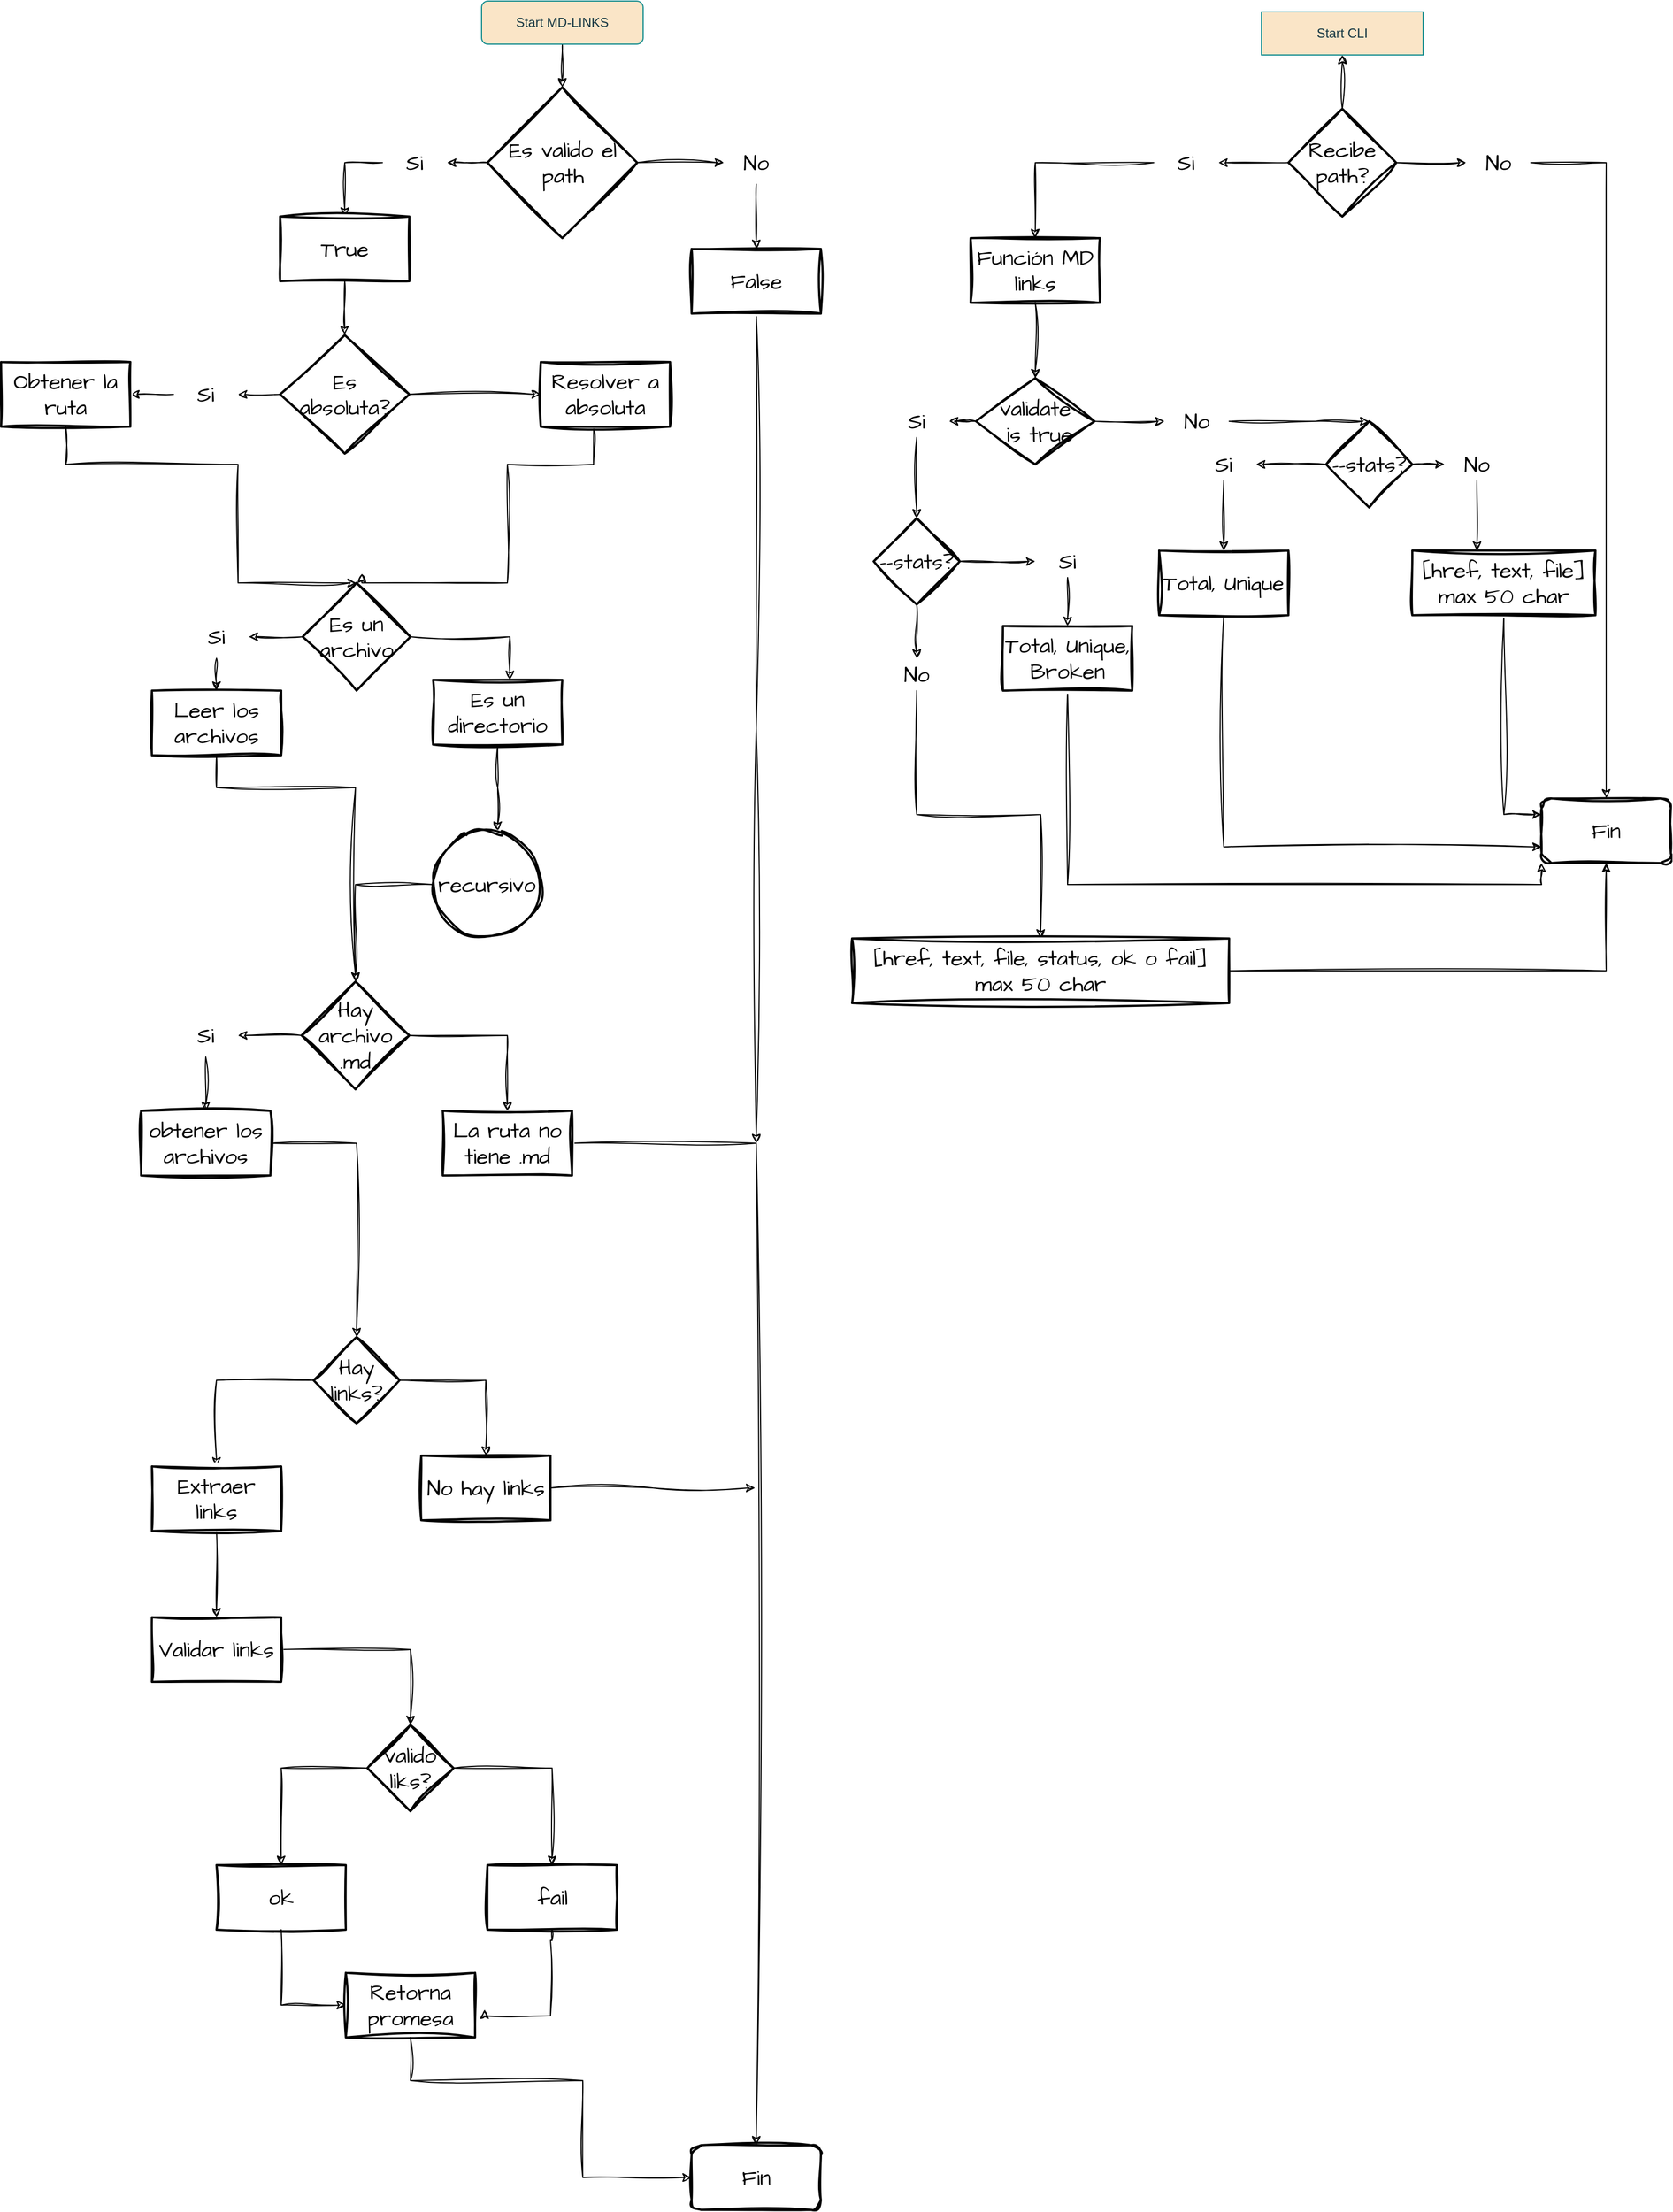 <mxfile version="21.3.6" type="github">
  <diagram id="C5RBs43oDa-KdzZeNtuy" name="Page-1">
    <mxGraphModel dx="2068" dy="828" grid="1" gridSize="10" guides="1" tooltips="1" connect="1" arrows="1" fold="1" page="1" pageScale="1" pageWidth="827" pageHeight="1169" math="0" shadow="0">
      <root>
        <mxCell id="WIyWlLk6GJQsqaUBKTNV-0" />
        <mxCell id="WIyWlLk6GJQsqaUBKTNV-1" parent="WIyWlLk6GJQsqaUBKTNV-0" />
        <mxCell id="7_ypvOIFX0uUqmCxVlpF-4" value="" style="edgeStyle=orthogonalEdgeStyle;rounded=0;sketch=1;hachureGap=4;jiggle=2;curveFitting=1;orthogonalLoop=1;jettySize=auto;html=1;fontFamily=Architects Daughter;fontSource=https%3A%2F%2Ffonts.googleapis.com%2Fcss%3Ffamily%3DArchitects%2BDaughter;fontSize=16;" edge="1" parent="WIyWlLk6GJQsqaUBKTNV-1" source="WIyWlLk6GJQsqaUBKTNV-3" target="7_ypvOIFX0uUqmCxVlpF-2">
          <mxGeometry relative="1" as="geometry" />
        </mxCell>
        <mxCell id="WIyWlLk6GJQsqaUBKTNV-3" value="Start MD-LINKS" style="rounded=1;whiteSpace=wrap;html=1;fontSize=12;glass=0;strokeWidth=1;shadow=0;strokeColor=#0F8B8D;fillColor=#FAE5C7;labelBackgroundColor=none;fontColor=#143642;" parent="WIyWlLk6GJQsqaUBKTNV-1" vertex="1">
          <mxGeometry x="506" width="150" height="40" as="geometry" />
        </mxCell>
        <mxCell id="7_ypvOIFX0uUqmCxVlpF-8" value="" style="edgeStyle=orthogonalEdgeStyle;rounded=0;sketch=1;hachureGap=4;jiggle=2;curveFitting=1;orthogonalLoop=1;jettySize=auto;html=1;fontFamily=Architects Daughter;fontSource=https%3A%2F%2Ffonts.googleapis.com%2Fcss%3Ffamily%3DArchitects%2BDaughter;fontSize=16;" edge="1" parent="WIyWlLk6GJQsqaUBKTNV-1" source="7_ypvOIFX0uUqmCxVlpF-126" target="7_ypvOIFX0uUqmCxVlpF-7">
          <mxGeometry relative="1" as="geometry" />
        </mxCell>
        <mxCell id="7_ypvOIFX0uUqmCxVlpF-2" value="Es valido el path" style="strokeWidth=2;html=1;shape=mxgraph.flowchart.decision;whiteSpace=wrap;sketch=1;hachureGap=4;jiggle=2;curveFitting=1;fontFamily=Architects Daughter;fontSource=https%3A%2F%2Ffonts.googleapis.com%2Fcss%3Ffamily%3DArchitects%2BDaughter;fontSize=20;" vertex="1" parent="WIyWlLk6GJQsqaUBKTNV-1">
          <mxGeometry x="511.5" y="80" width="139" height="140" as="geometry" />
        </mxCell>
        <mxCell id="7_ypvOIFX0uUqmCxVlpF-56" style="edgeStyle=orthogonalEdgeStyle;rounded=0;sketch=1;hachureGap=4;jiggle=2;curveFitting=1;orthogonalLoop=1;jettySize=auto;html=1;fontFamily=Architects Daughter;fontSource=https%3A%2F%2Ffonts.googleapis.com%2Fcss%3Ffamily%3DArchitects%2BDaughter;fontSize=16;" edge="1" parent="WIyWlLk6GJQsqaUBKTNV-1" source="7_ypvOIFX0uUqmCxVlpF-7">
          <mxGeometry relative="1" as="geometry">
            <mxPoint x="761" y="1060" as="targetPoint" />
          </mxGeometry>
        </mxCell>
        <mxCell id="7_ypvOIFX0uUqmCxVlpF-7" value="False" style="whiteSpace=wrap;html=1;fontSize=20;fontFamily=Architects Daughter;strokeWidth=2;sketch=1;hachureGap=4;jiggle=2;curveFitting=1;fontSource=https%3A%2F%2Ffonts.googleapis.com%2Fcss%3Ffamily%3DArchitects%2BDaughter;" vertex="1" parent="WIyWlLk6GJQsqaUBKTNV-1">
          <mxGeometry x="701" y="230" width="120" height="60" as="geometry" />
        </mxCell>
        <mxCell id="7_ypvOIFX0uUqmCxVlpF-12" value="" style="edgeStyle=orthogonalEdgeStyle;rounded=0;sketch=1;hachureGap=4;jiggle=2;curveFitting=1;orthogonalLoop=1;jettySize=auto;html=1;fontFamily=Architects Daughter;fontSource=https%3A%2F%2Ffonts.googleapis.com%2Fcss%3Ffamily%3DArchitects%2BDaughter;fontSize=16;" edge="1" parent="WIyWlLk6GJQsqaUBKTNV-1" source="7_ypvOIFX0uUqmCxVlpF-128" target="7_ypvOIFX0uUqmCxVlpF-11">
          <mxGeometry relative="1" as="geometry">
            <Array as="points" />
          </mxGeometry>
        </mxCell>
        <mxCell id="7_ypvOIFX0uUqmCxVlpF-16" value="" style="edgeStyle=orthogonalEdgeStyle;rounded=0;sketch=1;hachureGap=4;jiggle=2;curveFitting=1;orthogonalLoop=1;jettySize=auto;html=1;fontFamily=Architects Daughter;fontSource=https%3A%2F%2Ffonts.googleapis.com%2Fcss%3Ffamily%3DArchitects%2BDaughter;fontSize=16;" edge="1" parent="WIyWlLk6GJQsqaUBKTNV-1" source="7_ypvOIFX0uUqmCxVlpF-9" target="7_ypvOIFX0uUqmCxVlpF-15">
          <mxGeometry relative="1" as="geometry" />
        </mxCell>
        <mxCell id="7_ypvOIFX0uUqmCxVlpF-9" value="&lt;div&gt;Es &lt;br&gt;&lt;/div&gt;&lt;div&gt;absoluta?&lt;/div&gt;" style="strokeWidth=2;html=1;shape=mxgraph.flowchart.decision;whiteSpace=wrap;sketch=1;hachureGap=4;jiggle=2;curveFitting=1;fontFamily=Architects Daughter;fontSource=https%3A%2F%2Ffonts.googleapis.com%2Fcss%3Ffamily%3DArchitects%2BDaughter;fontSize=20;" vertex="1" parent="WIyWlLk6GJQsqaUBKTNV-1">
          <mxGeometry x="319" y="310" width="120" height="110" as="geometry" />
        </mxCell>
        <mxCell id="7_ypvOIFX0uUqmCxVlpF-18" style="edgeStyle=orthogonalEdgeStyle;rounded=0;sketch=1;hachureGap=4;jiggle=2;curveFitting=1;orthogonalLoop=1;jettySize=auto;html=1;entryX=0.5;entryY=0;entryDx=0;entryDy=0;entryPerimeter=0;fontFamily=Architects Daughter;fontSource=https%3A%2F%2Ffonts.googleapis.com%2Fcss%3Ffamily%3DArchitects%2BDaughter;fontSize=16;" edge="1" parent="WIyWlLk6GJQsqaUBKTNV-1" source="7_ypvOIFX0uUqmCxVlpF-11" target="7_ypvOIFX0uUqmCxVlpF-17">
          <mxGeometry relative="1" as="geometry">
            <Array as="points">
              <mxPoint x="120" y="430" />
              <mxPoint x="280" y="430" />
              <mxPoint x="280" y="540" />
            </Array>
          </mxGeometry>
        </mxCell>
        <mxCell id="7_ypvOIFX0uUqmCxVlpF-11" value="Obtener la ruta" style="whiteSpace=wrap;html=1;fontSize=20;fontFamily=Architects Daughter;strokeWidth=2;sketch=1;hachureGap=4;jiggle=2;curveFitting=1;fontSource=https%3A%2F%2Ffonts.googleapis.com%2Fcss%3Ffamily%3DArchitects%2BDaughter;" vertex="1" parent="WIyWlLk6GJQsqaUBKTNV-1">
          <mxGeometry x="60" y="335" width="120" height="60" as="geometry" />
        </mxCell>
        <mxCell id="7_ypvOIFX0uUqmCxVlpF-20" style="edgeStyle=orthogonalEdgeStyle;rounded=0;sketch=1;hachureGap=4;jiggle=2;curveFitting=1;orthogonalLoop=1;jettySize=auto;html=1;fontFamily=Architects Daughter;fontSource=https%3A%2F%2Ffonts.googleapis.com%2Fcss%3Ffamily%3DArchitects%2BDaughter;fontSize=16;entryX=0.55;entryY=-0.087;entryDx=0;entryDy=0;entryPerimeter=0;" edge="1" parent="WIyWlLk6GJQsqaUBKTNV-1" source="7_ypvOIFX0uUqmCxVlpF-15" target="7_ypvOIFX0uUqmCxVlpF-17">
          <mxGeometry relative="1" as="geometry">
            <mxPoint x="430.067" y="480" as="targetPoint" />
            <Array as="points">
              <mxPoint x="610" y="430" />
              <mxPoint x="530" y="430" />
              <mxPoint x="530" y="540" />
              <mxPoint x="395" y="540" />
            </Array>
          </mxGeometry>
        </mxCell>
        <mxCell id="7_ypvOIFX0uUqmCxVlpF-15" value="Resolver a absoluta" style="whiteSpace=wrap;html=1;fontSize=20;fontFamily=Architects Daughter;strokeWidth=2;sketch=1;hachureGap=4;jiggle=2;curveFitting=1;fontSource=https%3A%2F%2Ffonts.googleapis.com%2Fcss%3Ffamily%3DArchitects%2BDaughter;" vertex="1" parent="WIyWlLk6GJQsqaUBKTNV-1">
          <mxGeometry x="561" y="335" width="120" height="60" as="geometry" />
        </mxCell>
        <mxCell id="7_ypvOIFX0uUqmCxVlpF-22" value="" style="edgeStyle=orthogonalEdgeStyle;rounded=0;sketch=1;hachureGap=4;jiggle=2;curveFitting=1;orthogonalLoop=1;jettySize=auto;html=1;fontFamily=Architects Daughter;fontSource=https%3A%2F%2Ffonts.googleapis.com%2Fcss%3Ffamily%3DArchitects%2BDaughter;fontSize=16;entryX=0.594;entryY=0.001;entryDx=0;entryDy=0;entryPerimeter=0;" edge="1" parent="WIyWlLk6GJQsqaUBKTNV-1" source="7_ypvOIFX0uUqmCxVlpF-17" target="7_ypvOIFX0uUqmCxVlpF-21">
          <mxGeometry relative="1" as="geometry" />
        </mxCell>
        <mxCell id="7_ypvOIFX0uUqmCxVlpF-24" value="" style="edgeStyle=orthogonalEdgeStyle;rounded=0;sketch=1;hachureGap=4;jiggle=2;curveFitting=1;orthogonalLoop=1;jettySize=auto;html=1;fontFamily=Architects Daughter;fontSource=https%3A%2F%2Ffonts.googleapis.com%2Fcss%3Ffamily%3DArchitects%2BDaughter;fontSize=16;" edge="1" parent="WIyWlLk6GJQsqaUBKTNV-1" source="7_ypvOIFX0uUqmCxVlpF-130" target="7_ypvOIFX0uUqmCxVlpF-23">
          <mxGeometry relative="1" as="geometry">
            <Array as="points">
              <mxPoint x="260" y="590" />
            </Array>
          </mxGeometry>
        </mxCell>
        <mxCell id="7_ypvOIFX0uUqmCxVlpF-17" value="Es un archivo" style="strokeWidth=2;html=1;shape=mxgraph.flowchart.decision;whiteSpace=wrap;sketch=1;hachureGap=4;jiggle=2;curveFitting=1;fontFamily=Architects Daughter;fontSource=https%3A%2F%2Ffonts.googleapis.com%2Fcss%3Ffamily%3DArchitects%2BDaughter;fontSize=20;" vertex="1" parent="WIyWlLk6GJQsqaUBKTNV-1">
          <mxGeometry x="340" y="540" width="100" height="100" as="geometry" />
        </mxCell>
        <mxCell id="7_ypvOIFX0uUqmCxVlpF-26" value="" style="edgeStyle=orthogonalEdgeStyle;rounded=0;sketch=1;hachureGap=4;jiggle=2;curveFitting=1;orthogonalLoop=1;jettySize=auto;html=1;fontFamily=Architects Daughter;fontSource=https%3A%2F%2Ffonts.googleapis.com%2Fcss%3Ffamily%3DArchitects%2BDaughter;fontSize=16;" edge="1" parent="WIyWlLk6GJQsqaUBKTNV-1" source="7_ypvOIFX0uUqmCxVlpF-21">
          <mxGeometry relative="1" as="geometry">
            <mxPoint x="521" y="770" as="targetPoint" />
          </mxGeometry>
        </mxCell>
        <mxCell id="7_ypvOIFX0uUqmCxVlpF-21" value="Es un directorio" style="whiteSpace=wrap;html=1;fontSize=20;fontFamily=Architects Daughter;strokeWidth=2;sketch=1;hachureGap=4;jiggle=2;curveFitting=1;fontSource=https%3A%2F%2Ffonts.googleapis.com%2Fcss%3Ffamily%3DArchitects%2BDaughter;" vertex="1" parent="WIyWlLk6GJQsqaUBKTNV-1">
          <mxGeometry x="461" y="630" width="120" height="60" as="geometry" />
        </mxCell>
        <mxCell id="7_ypvOIFX0uUqmCxVlpF-32" style="edgeStyle=orthogonalEdgeStyle;rounded=0;sketch=1;hachureGap=4;jiggle=2;curveFitting=1;orthogonalLoop=1;jettySize=auto;html=1;entryX=0.5;entryY=0;entryDx=0;entryDy=0;entryPerimeter=0;fontFamily=Architects Daughter;fontSource=https%3A%2F%2Ffonts.googleapis.com%2Fcss%3Ffamily%3DArchitects%2BDaughter;fontSize=16;" edge="1" parent="WIyWlLk6GJQsqaUBKTNV-1" source="7_ypvOIFX0uUqmCxVlpF-23" target="7_ypvOIFX0uUqmCxVlpF-31">
          <mxGeometry relative="1" as="geometry">
            <Array as="points">
              <mxPoint x="260" y="730" />
              <mxPoint x="389" y="730" />
            </Array>
          </mxGeometry>
        </mxCell>
        <mxCell id="7_ypvOIFX0uUqmCxVlpF-23" value="Leer los archivos" style="whiteSpace=wrap;html=1;fontSize=20;fontFamily=Architects Daughter;strokeWidth=2;sketch=1;hachureGap=4;jiggle=2;curveFitting=1;fontSource=https%3A%2F%2Ffonts.googleapis.com%2Fcss%3Ffamily%3DArchitects%2BDaughter;" vertex="1" parent="WIyWlLk6GJQsqaUBKTNV-1">
          <mxGeometry x="200" y="640" width="120" height="60" as="geometry" />
        </mxCell>
        <mxCell id="7_ypvOIFX0uUqmCxVlpF-34" style="edgeStyle=orthogonalEdgeStyle;rounded=0;sketch=1;hachureGap=4;jiggle=2;curveFitting=1;orthogonalLoop=1;jettySize=auto;html=1;fontFamily=Architects Daughter;fontSource=https%3A%2F%2Ffonts.googleapis.com%2Fcss%3Ffamily%3DArchitects%2BDaughter;fontSize=16;entryX=0.5;entryY=0;entryDx=0;entryDy=0;entryPerimeter=0;" edge="1" parent="WIyWlLk6GJQsqaUBKTNV-1" source="7_ypvOIFX0uUqmCxVlpF-30" target="7_ypvOIFX0uUqmCxVlpF-31">
          <mxGeometry relative="1" as="geometry">
            <mxPoint x="440" y="890" as="targetPoint" />
          </mxGeometry>
        </mxCell>
        <mxCell id="7_ypvOIFX0uUqmCxVlpF-30" value="recursivo" style="strokeWidth=2;html=1;shape=mxgraph.flowchart.start_2;whiteSpace=wrap;sketch=1;hachureGap=4;jiggle=2;curveFitting=1;fontFamily=Architects Daughter;fontSource=https%3A%2F%2Ffonts.googleapis.com%2Fcss%3Ffamily%3DArchitects%2BDaughter;fontSize=20;" vertex="1" parent="WIyWlLk6GJQsqaUBKTNV-1">
          <mxGeometry x="461" y="770" width="100" height="100" as="geometry" />
        </mxCell>
        <mxCell id="7_ypvOIFX0uUqmCxVlpF-36" value="" style="edgeStyle=orthogonalEdgeStyle;rounded=0;sketch=1;hachureGap=4;jiggle=2;curveFitting=1;orthogonalLoop=1;jettySize=auto;html=1;fontFamily=Architects Daughter;fontSource=https%3A%2F%2Ffonts.googleapis.com%2Fcss%3Ffamily%3DArchitects%2BDaughter;fontSize=16;" edge="1" parent="WIyWlLk6GJQsqaUBKTNV-1" source="7_ypvOIFX0uUqmCxVlpF-31" target="7_ypvOIFX0uUqmCxVlpF-35">
          <mxGeometry relative="1" as="geometry" />
        </mxCell>
        <mxCell id="7_ypvOIFX0uUqmCxVlpF-38" value="" style="edgeStyle=orthogonalEdgeStyle;rounded=0;sketch=1;hachureGap=4;jiggle=2;curveFitting=1;orthogonalLoop=1;jettySize=auto;html=1;fontFamily=Architects Daughter;fontSource=https%3A%2F%2Ffonts.googleapis.com%2Fcss%3Ffamily%3DArchitects%2BDaughter;fontSize=16;" edge="1" parent="WIyWlLk6GJQsqaUBKTNV-1" source="7_ypvOIFX0uUqmCxVlpF-132" target="7_ypvOIFX0uUqmCxVlpF-37">
          <mxGeometry relative="1" as="geometry" />
        </mxCell>
        <mxCell id="7_ypvOIFX0uUqmCxVlpF-31" value="Hay archivo .md" style="strokeWidth=2;html=1;shape=mxgraph.flowchart.decision;whiteSpace=wrap;sketch=1;hachureGap=4;jiggle=2;curveFitting=1;fontFamily=Architects Daughter;fontSource=https%3A%2F%2Ffonts.googleapis.com%2Fcss%3Ffamily%3DArchitects%2BDaughter;fontSize=20;" vertex="1" parent="WIyWlLk6GJQsqaUBKTNV-1">
          <mxGeometry x="339" y="910" width="100" height="100" as="geometry" />
        </mxCell>
        <mxCell id="7_ypvOIFX0uUqmCxVlpF-54" value="" style="edgeStyle=orthogonalEdgeStyle;rounded=0;sketch=1;hachureGap=4;jiggle=2;curveFitting=1;orthogonalLoop=1;jettySize=auto;html=1;fontFamily=Architects Daughter;fontSource=https%3A%2F%2Ffonts.googleapis.com%2Fcss%3Ffamily%3DArchitects%2BDaughter;fontSize=16;" edge="1" parent="WIyWlLk6GJQsqaUBKTNV-1" source="7_ypvOIFX0uUqmCxVlpF-35" target="7_ypvOIFX0uUqmCxVlpF-53">
          <mxGeometry relative="1" as="geometry" />
        </mxCell>
        <mxCell id="7_ypvOIFX0uUqmCxVlpF-35" value="La ruta no tiene .md" style="whiteSpace=wrap;html=1;fontSize=20;fontFamily=Architects Daughter;strokeWidth=2;sketch=1;hachureGap=4;jiggle=2;curveFitting=1;fontSource=https%3A%2F%2Ffonts.googleapis.com%2Fcss%3Ffamily%3DArchitects%2BDaughter;" vertex="1" parent="WIyWlLk6GJQsqaUBKTNV-1">
          <mxGeometry x="470" y="1030" width="120" height="60" as="geometry" />
        </mxCell>
        <mxCell id="7_ypvOIFX0uUqmCxVlpF-40" value="" style="edgeStyle=orthogonalEdgeStyle;rounded=0;sketch=1;hachureGap=4;jiggle=2;curveFitting=1;orthogonalLoop=1;jettySize=auto;html=1;fontFamily=Architects Daughter;fontSource=https%3A%2F%2Ffonts.googleapis.com%2Fcss%3Ffamily%3DArchitects%2BDaughter;fontSize=16;" edge="1" parent="WIyWlLk6GJQsqaUBKTNV-1" source="7_ypvOIFX0uUqmCxVlpF-37" target="7_ypvOIFX0uUqmCxVlpF-39">
          <mxGeometry relative="1" as="geometry" />
        </mxCell>
        <mxCell id="7_ypvOIFX0uUqmCxVlpF-37" value="obtener los archivos" style="whiteSpace=wrap;html=1;fontSize=20;fontFamily=Architects Daughter;strokeWidth=2;sketch=1;hachureGap=4;jiggle=2;curveFitting=1;fontSource=https%3A%2F%2Ffonts.googleapis.com%2Fcss%3Ffamily%3DArchitects%2BDaughter;" vertex="1" parent="WIyWlLk6GJQsqaUBKTNV-1">
          <mxGeometry x="190" y="1030" width="120" height="60" as="geometry" />
        </mxCell>
        <mxCell id="7_ypvOIFX0uUqmCxVlpF-42" value="" style="edgeStyle=orthogonalEdgeStyle;rounded=0;sketch=1;hachureGap=4;jiggle=2;curveFitting=1;orthogonalLoop=1;jettySize=auto;html=1;fontFamily=Architects Daughter;fontSource=https%3A%2F%2Ffonts.googleapis.com%2Fcss%3Ffamily%3DArchitects%2BDaughter;fontSize=16;" edge="1" parent="WIyWlLk6GJQsqaUBKTNV-1" source="7_ypvOIFX0uUqmCxVlpF-39" target="7_ypvOIFX0uUqmCxVlpF-41">
          <mxGeometry relative="1" as="geometry" />
        </mxCell>
        <mxCell id="7_ypvOIFX0uUqmCxVlpF-44" value="" style="edgeStyle=orthogonalEdgeStyle;rounded=0;sketch=1;hachureGap=4;jiggle=2;curveFitting=1;orthogonalLoop=1;jettySize=auto;html=1;fontFamily=Architects Daughter;fontSource=https%3A%2F%2Ffonts.googleapis.com%2Fcss%3Ffamily%3DArchitects%2BDaughter;fontSize=16;" edge="1" parent="WIyWlLk6GJQsqaUBKTNV-1" source="7_ypvOIFX0uUqmCxVlpF-39" target="7_ypvOIFX0uUqmCxVlpF-43">
          <mxGeometry relative="1" as="geometry" />
        </mxCell>
        <mxCell id="7_ypvOIFX0uUqmCxVlpF-39" value="Hay links?" style="rhombus;whiteSpace=wrap;html=1;fontSize=20;fontFamily=Architects Daughter;strokeWidth=2;sketch=1;hachureGap=4;jiggle=2;curveFitting=1;fontSource=https%3A%2F%2Ffonts.googleapis.com%2Fcss%3Ffamily%3DArchitects%2BDaughter;" vertex="1" parent="WIyWlLk6GJQsqaUBKTNV-1">
          <mxGeometry x="350" y="1240" width="80" height="80" as="geometry" />
        </mxCell>
        <mxCell id="7_ypvOIFX0uUqmCxVlpF-58" style="edgeStyle=orthogonalEdgeStyle;rounded=0;sketch=1;hachureGap=4;jiggle=2;curveFitting=1;orthogonalLoop=1;jettySize=auto;html=1;fontFamily=Architects Daughter;fontSource=https%3A%2F%2Ffonts.googleapis.com%2Fcss%3Ffamily%3DArchitects%2BDaughter;fontSize=16;" edge="1" parent="WIyWlLk6GJQsqaUBKTNV-1" source="7_ypvOIFX0uUqmCxVlpF-41">
          <mxGeometry relative="1" as="geometry">
            <mxPoint x="760" y="1380" as="targetPoint" />
          </mxGeometry>
        </mxCell>
        <mxCell id="7_ypvOIFX0uUqmCxVlpF-41" value="No hay links" style="whiteSpace=wrap;html=1;fontSize=20;fontFamily=Architects Daughter;strokeWidth=2;sketch=1;hachureGap=4;jiggle=2;curveFitting=1;fontSource=https%3A%2F%2Ffonts.googleapis.com%2Fcss%3Ffamily%3DArchitects%2BDaughter;" vertex="1" parent="WIyWlLk6GJQsqaUBKTNV-1">
          <mxGeometry x="450" y="1350" width="120" height="60" as="geometry" />
        </mxCell>
        <mxCell id="7_ypvOIFX0uUqmCxVlpF-46" value="" style="edgeStyle=orthogonalEdgeStyle;rounded=0;sketch=1;hachureGap=4;jiggle=2;curveFitting=1;orthogonalLoop=1;jettySize=auto;html=1;fontFamily=Architects Daughter;fontSource=https%3A%2F%2Ffonts.googleapis.com%2Fcss%3Ffamily%3DArchitects%2BDaughter;fontSize=16;" edge="1" parent="WIyWlLk6GJQsqaUBKTNV-1" source="7_ypvOIFX0uUqmCxVlpF-43" target="7_ypvOIFX0uUqmCxVlpF-45">
          <mxGeometry relative="1" as="geometry" />
        </mxCell>
        <mxCell id="7_ypvOIFX0uUqmCxVlpF-43" value="Extraer links" style="whiteSpace=wrap;html=1;fontSize=20;fontFamily=Architects Daughter;strokeWidth=2;sketch=1;hachureGap=4;jiggle=2;curveFitting=1;fontSource=https%3A%2F%2Ffonts.googleapis.com%2Fcss%3Ffamily%3DArchitects%2BDaughter;" vertex="1" parent="WIyWlLk6GJQsqaUBKTNV-1">
          <mxGeometry x="200" y="1360" width="120" height="60" as="geometry" />
        </mxCell>
        <mxCell id="7_ypvOIFX0uUqmCxVlpF-48" value="" style="edgeStyle=orthogonalEdgeStyle;rounded=0;sketch=1;hachureGap=4;jiggle=2;curveFitting=1;orthogonalLoop=1;jettySize=auto;html=1;fontFamily=Architects Daughter;fontSource=https%3A%2F%2Ffonts.googleapis.com%2Fcss%3Ffamily%3DArchitects%2BDaughter;fontSize=16;" edge="1" parent="WIyWlLk6GJQsqaUBKTNV-1" source="7_ypvOIFX0uUqmCxVlpF-45" target="7_ypvOIFX0uUqmCxVlpF-47">
          <mxGeometry relative="1" as="geometry" />
        </mxCell>
        <mxCell id="7_ypvOIFX0uUqmCxVlpF-45" value="Validar links" style="whiteSpace=wrap;html=1;fontSize=20;fontFamily=Architects Daughter;strokeWidth=2;sketch=1;hachureGap=4;jiggle=2;curveFitting=1;fontSource=https%3A%2F%2Ffonts.googleapis.com%2Fcss%3Ffamily%3DArchitects%2BDaughter;" vertex="1" parent="WIyWlLk6GJQsqaUBKTNV-1">
          <mxGeometry x="200" y="1500" width="120" height="60" as="geometry" />
        </mxCell>
        <mxCell id="7_ypvOIFX0uUqmCxVlpF-50" value="" style="edgeStyle=orthogonalEdgeStyle;rounded=0;sketch=1;hachureGap=4;jiggle=2;curveFitting=1;orthogonalLoop=1;jettySize=auto;html=1;fontFamily=Architects Daughter;fontSource=https%3A%2F%2Ffonts.googleapis.com%2Fcss%3Ffamily%3DArchitects%2BDaughter;fontSize=16;" edge="1" parent="WIyWlLk6GJQsqaUBKTNV-1" source="7_ypvOIFX0uUqmCxVlpF-47" target="7_ypvOIFX0uUqmCxVlpF-49">
          <mxGeometry relative="1" as="geometry" />
        </mxCell>
        <mxCell id="7_ypvOIFX0uUqmCxVlpF-52" value="" style="edgeStyle=orthogonalEdgeStyle;rounded=0;sketch=1;hachureGap=4;jiggle=2;curveFitting=1;orthogonalLoop=1;jettySize=auto;html=1;fontFamily=Architects Daughter;fontSource=https%3A%2F%2Ffonts.googleapis.com%2Fcss%3Ffamily%3DArchitects%2BDaughter;fontSize=16;" edge="1" parent="WIyWlLk6GJQsqaUBKTNV-1" source="7_ypvOIFX0uUqmCxVlpF-47" target="7_ypvOIFX0uUqmCxVlpF-51">
          <mxGeometry relative="1" as="geometry" />
        </mxCell>
        <mxCell id="7_ypvOIFX0uUqmCxVlpF-47" value="valido liks?" style="rhombus;whiteSpace=wrap;html=1;fontSize=20;fontFamily=Architects Daughter;strokeWidth=2;sketch=1;hachureGap=4;jiggle=2;curveFitting=1;fontSource=https%3A%2F%2Ffonts.googleapis.com%2Fcss%3Ffamily%3DArchitects%2BDaughter;" vertex="1" parent="WIyWlLk6GJQsqaUBKTNV-1">
          <mxGeometry x="400" y="1600" width="80" height="80" as="geometry" />
        </mxCell>
        <mxCell id="7_ypvOIFX0uUqmCxVlpF-62" style="edgeStyle=orthogonalEdgeStyle;rounded=0;sketch=1;hachureGap=4;jiggle=2;curveFitting=1;orthogonalLoop=1;jettySize=auto;html=1;fontFamily=Architects Daughter;fontSource=https%3A%2F%2Ffonts.googleapis.com%2Fcss%3Ffamily%3DArchitects%2BDaughter;fontSize=16;entryX=1.073;entryY=0.57;entryDx=0;entryDy=0;entryPerimeter=0;" edge="1" parent="WIyWlLk6GJQsqaUBKTNV-1" source="7_ypvOIFX0uUqmCxVlpF-49" target="7_ypvOIFX0uUqmCxVlpF-59">
          <mxGeometry relative="1" as="geometry">
            <mxPoint x="440" y="1870" as="targetPoint" />
            <Array as="points">
              <mxPoint x="572" y="1800" />
              <mxPoint x="570" y="1800" />
              <mxPoint x="570" y="1870" />
              <mxPoint x="509" y="1870" />
            </Array>
          </mxGeometry>
        </mxCell>
        <mxCell id="7_ypvOIFX0uUqmCxVlpF-49" value="fail" style="whiteSpace=wrap;html=1;fontSize=20;fontFamily=Architects Daughter;strokeWidth=2;sketch=1;hachureGap=4;jiggle=2;curveFitting=1;fontSource=https%3A%2F%2Ffonts.googleapis.com%2Fcss%3Ffamily%3DArchitects%2BDaughter;" vertex="1" parent="WIyWlLk6GJQsqaUBKTNV-1">
          <mxGeometry x="511.5" y="1730" width="120" height="60" as="geometry" />
        </mxCell>
        <mxCell id="7_ypvOIFX0uUqmCxVlpF-60" value="" style="edgeStyle=orthogonalEdgeStyle;rounded=0;sketch=1;hachureGap=4;jiggle=2;curveFitting=1;orthogonalLoop=1;jettySize=auto;html=1;fontFamily=Architects Daughter;fontSource=https%3A%2F%2Ffonts.googleapis.com%2Fcss%3Ffamily%3DArchitects%2BDaughter;fontSize=16;" edge="1" parent="WIyWlLk6GJQsqaUBKTNV-1" source="7_ypvOIFX0uUqmCxVlpF-51" target="7_ypvOIFX0uUqmCxVlpF-59">
          <mxGeometry relative="1" as="geometry">
            <Array as="points">
              <mxPoint x="320" y="1860" />
            </Array>
          </mxGeometry>
        </mxCell>
        <mxCell id="7_ypvOIFX0uUqmCxVlpF-51" value="ok" style="whiteSpace=wrap;html=1;fontSize=20;fontFamily=Architects Daughter;strokeWidth=2;sketch=1;hachureGap=4;jiggle=2;curveFitting=1;fontSource=https%3A%2F%2Ffonts.googleapis.com%2Fcss%3Ffamily%3DArchitects%2BDaughter;" vertex="1" parent="WIyWlLk6GJQsqaUBKTNV-1">
          <mxGeometry x="260" y="1730" width="120" height="60" as="geometry" />
        </mxCell>
        <mxCell id="7_ypvOIFX0uUqmCxVlpF-53" value="Fin" style="rounded=1;whiteSpace=wrap;html=1;fontSize=20;fontFamily=Architects Daughter;strokeWidth=2;sketch=1;hachureGap=4;jiggle=2;curveFitting=1;fontSource=https%3A%2F%2Ffonts.googleapis.com%2Fcss%3Ffamily%3DArchitects%2BDaughter;" vertex="1" parent="WIyWlLk6GJQsqaUBKTNV-1">
          <mxGeometry x="701" y="1990" width="120" height="60" as="geometry" />
        </mxCell>
        <mxCell id="7_ypvOIFX0uUqmCxVlpF-63" style="edgeStyle=orthogonalEdgeStyle;rounded=0;sketch=1;hachureGap=4;jiggle=2;curveFitting=1;orthogonalLoop=1;jettySize=auto;html=1;entryX=0;entryY=0.5;entryDx=0;entryDy=0;fontFamily=Architects Daughter;fontSource=https%3A%2F%2Ffonts.googleapis.com%2Fcss%3Ffamily%3DArchitects%2BDaughter;fontSize=16;" edge="1" parent="WIyWlLk6GJQsqaUBKTNV-1" source="7_ypvOIFX0uUqmCxVlpF-59" target="7_ypvOIFX0uUqmCxVlpF-53">
          <mxGeometry relative="1" as="geometry">
            <Array as="points">
              <mxPoint x="440" y="1930" />
              <mxPoint x="600" y="1930" />
              <mxPoint x="600" y="2020" />
            </Array>
          </mxGeometry>
        </mxCell>
        <mxCell id="7_ypvOIFX0uUqmCxVlpF-59" value="Retorna promesa" style="whiteSpace=wrap;html=1;fontSize=20;fontFamily=Architects Daughter;strokeWidth=2;sketch=1;hachureGap=4;jiggle=2;curveFitting=1;fontSource=https%3A%2F%2Ffonts.googleapis.com%2Fcss%3Ffamily%3DArchitects%2BDaughter;" vertex="1" parent="WIyWlLk6GJQsqaUBKTNV-1">
          <mxGeometry x="380" y="1830" width="120" height="60" as="geometry" />
        </mxCell>
        <mxCell id="7_ypvOIFX0uUqmCxVlpF-65" value="" style="edgeStyle=orthogonalEdgeStyle;rounded=0;sketch=1;hachureGap=4;jiggle=2;curveFitting=1;orthogonalLoop=1;jettySize=auto;html=1;fontFamily=Architects Daughter;fontSource=https%3A%2F%2Ffonts.googleapis.com%2Fcss%3Ffamily%3DArchitects%2BDaughter;fontSize=16;" edge="1" parent="WIyWlLk6GJQsqaUBKTNV-1" source="7_ypvOIFX0uUqmCxVlpF-124" target="7_ypvOIFX0uUqmCxVlpF-64">
          <mxGeometry relative="1" as="geometry">
            <mxPoint x="512" y="150" as="sourcePoint" />
            <mxPoint x="370" y="200" as="targetPoint" />
            <Array as="points">
              <mxPoint x="379" y="150" />
            </Array>
          </mxGeometry>
        </mxCell>
        <mxCell id="7_ypvOIFX0uUqmCxVlpF-66" value="" style="edgeStyle=orthogonalEdgeStyle;rounded=0;sketch=1;hachureGap=4;jiggle=2;curveFitting=1;orthogonalLoop=1;jettySize=auto;html=1;fontFamily=Architects Daughter;fontSource=https%3A%2F%2Ffonts.googleapis.com%2Fcss%3Ffamily%3DArchitects%2BDaughter;fontSize=16;" edge="1" parent="WIyWlLk6GJQsqaUBKTNV-1" source="7_ypvOIFX0uUqmCxVlpF-64" target="7_ypvOIFX0uUqmCxVlpF-9">
          <mxGeometry relative="1" as="geometry" />
        </mxCell>
        <mxCell id="7_ypvOIFX0uUqmCxVlpF-64" value="True" style="whiteSpace=wrap;html=1;fontSize=20;fontFamily=Architects Daughter;strokeWidth=2;sketch=1;hachureGap=4;jiggle=2;curveFitting=1;fontSource=https%3A%2F%2Ffonts.googleapis.com%2Fcss%3Ffamily%3DArchitects%2BDaughter;" vertex="1" parent="WIyWlLk6GJQsqaUBKTNV-1">
          <mxGeometry x="319" y="200" width="120" height="60" as="geometry" />
        </mxCell>
        <mxCell id="7_ypvOIFX0uUqmCxVlpF-69" value="Start CLI" style="rounded=1;whiteSpace=wrap;html=1;fontSize=12;glass=0;strokeWidth=1;shadow=0;strokeColor=#0F8B8D;fillColor=#FAE5C7;labelBackgroundColor=none;fontColor=#143642;arcSize=0;" vertex="1" parent="WIyWlLk6GJQsqaUBKTNV-1">
          <mxGeometry x="1230" y="10" width="150" height="40" as="geometry" />
        </mxCell>
        <mxCell id="7_ypvOIFX0uUqmCxVlpF-73" value="" style="edgeStyle=orthogonalEdgeStyle;rounded=0;sketch=1;hachureGap=4;jiggle=2;curveFitting=1;orthogonalLoop=1;jettySize=auto;html=1;fontFamily=Architects Daughter;fontSource=https%3A%2F%2Ffonts.googleapis.com%2Fcss%3Ffamily%3DArchitects%2BDaughter;fontSize=16;" edge="1" parent="WIyWlLk6GJQsqaUBKTNV-1" source="7_ypvOIFX0uUqmCxVlpF-72" target="7_ypvOIFX0uUqmCxVlpF-69">
          <mxGeometry relative="1" as="geometry" />
        </mxCell>
        <mxCell id="7_ypvOIFX0uUqmCxVlpF-76" value="" style="edgeStyle=orthogonalEdgeStyle;rounded=0;sketch=1;hachureGap=4;jiggle=2;curveFitting=1;orthogonalLoop=1;jettySize=auto;html=1;fontFamily=Architects Daughter;fontSource=https%3A%2F%2Ffonts.googleapis.com%2Fcss%3Ffamily%3DArchitects%2BDaughter;fontSize=16;" edge="1" parent="WIyWlLk6GJQsqaUBKTNV-1" source="7_ypvOIFX0uUqmCxVlpF-110" target="7_ypvOIFX0uUqmCxVlpF-75">
          <mxGeometry relative="1" as="geometry" />
        </mxCell>
        <mxCell id="7_ypvOIFX0uUqmCxVlpF-78" value="" style="edgeStyle=orthogonalEdgeStyle;rounded=0;sketch=1;hachureGap=4;jiggle=2;curveFitting=1;orthogonalLoop=1;jettySize=auto;html=1;fontFamily=Architects Daughter;fontSource=https%3A%2F%2Ffonts.googleapis.com%2Fcss%3Ffamily%3DArchitects%2BDaughter;fontSize=16;" edge="1" parent="WIyWlLk6GJQsqaUBKTNV-1" source="7_ypvOIFX0uUqmCxVlpF-107" target="7_ypvOIFX0uUqmCxVlpF-77">
          <mxGeometry relative="1" as="geometry" />
        </mxCell>
        <mxCell id="7_ypvOIFX0uUqmCxVlpF-72" value="Recibe path?" style="strokeWidth=2;html=1;shape=mxgraph.flowchart.decision;whiteSpace=wrap;sketch=1;hachureGap=4;jiggle=2;curveFitting=1;fontFamily=Architects Daughter;fontSource=https%3A%2F%2Ffonts.googleapis.com%2Fcss%3Ffamily%3DArchitects%2BDaughter;fontSize=20;" vertex="1" parent="WIyWlLk6GJQsqaUBKTNV-1">
          <mxGeometry x="1255" y="100" width="100" height="100" as="geometry" />
        </mxCell>
        <mxCell id="7_ypvOIFX0uUqmCxVlpF-75" value="Fin" style="rounded=1;whiteSpace=wrap;html=1;fontSize=20;fontFamily=Architects Daughter;strokeWidth=2;sketch=1;hachureGap=4;jiggle=2;curveFitting=1;fontSource=https%3A%2F%2Ffonts.googleapis.com%2Fcss%3Ffamily%3DArchitects%2BDaughter;" vertex="1" parent="WIyWlLk6GJQsqaUBKTNV-1">
          <mxGeometry x="1490" y="740" width="120" height="60" as="geometry" />
        </mxCell>
        <mxCell id="7_ypvOIFX0uUqmCxVlpF-80" value="" style="edgeStyle=orthogonalEdgeStyle;rounded=0;sketch=1;hachureGap=4;jiggle=2;curveFitting=1;orthogonalLoop=1;jettySize=auto;html=1;fontFamily=Architects Daughter;fontSource=https%3A%2F%2Ffonts.googleapis.com%2Fcss%3Ffamily%3DArchitects%2BDaughter;fontSize=16;" edge="1" parent="WIyWlLk6GJQsqaUBKTNV-1" source="7_ypvOIFX0uUqmCxVlpF-77" target="7_ypvOIFX0uUqmCxVlpF-79">
          <mxGeometry relative="1" as="geometry" />
        </mxCell>
        <mxCell id="7_ypvOIFX0uUqmCxVlpF-77" value="Función MD links" style="whiteSpace=wrap;html=1;fontSize=20;fontFamily=Architects Daughter;strokeWidth=2;sketch=1;hachureGap=4;jiggle=2;curveFitting=1;fontSource=https%3A%2F%2Ffonts.googleapis.com%2Fcss%3Ffamily%3DArchitects%2BDaughter;" vertex="1" parent="WIyWlLk6GJQsqaUBKTNV-1">
          <mxGeometry x="960" y="220" width="120" height="60" as="geometry" />
        </mxCell>
        <mxCell id="7_ypvOIFX0uUqmCxVlpF-86" value="" style="edgeStyle=orthogonalEdgeStyle;rounded=0;sketch=1;hachureGap=4;jiggle=2;curveFitting=1;orthogonalLoop=1;jettySize=auto;html=1;fontFamily=Architects Daughter;fontSource=https%3A%2F%2Ffonts.googleapis.com%2Fcss%3Ffamily%3DArchitects%2BDaughter;fontSize=16;" edge="1" parent="WIyWlLk6GJQsqaUBKTNV-1" source="7_ypvOIFX0uUqmCxVlpF-112" target="7_ypvOIFX0uUqmCxVlpF-85">
          <mxGeometry relative="1" as="geometry" />
        </mxCell>
        <mxCell id="7_ypvOIFX0uUqmCxVlpF-88" value="" style="edgeStyle=orthogonalEdgeStyle;rounded=0;sketch=1;hachureGap=4;jiggle=2;curveFitting=1;orthogonalLoop=1;jettySize=auto;html=1;fontFamily=Architects Daughter;fontSource=https%3A%2F%2Ffonts.googleapis.com%2Fcss%3Ffamily%3DArchitects%2BDaughter;fontSize=16;" edge="1" parent="WIyWlLk6GJQsqaUBKTNV-1" source="7_ypvOIFX0uUqmCxVlpF-114" target="7_ypvOIFX0uUqmCxVlpF-87">
          <mxGeometry relative="1" as="geometry">
            <Array as="points">
              <mxPoint x="1280" y="390" />
              <mxPoint x="1280" y="390" />
            </Array>
          </mxGeometry>
        </mxCell>
        <mxCell id="7_ypvOIFX0uUqmCxVlpF-79" value="&lt;div&gt;validate&lt;/div&gt;&lt;div&gt;&amp;nbsp;is true&lt;/div&gt;" style="rhombus;whiteSpace=wrap;html=1;fontSize=20;fontFamily=Architects Daughter;strokeWidth=2;sketch=1;hachureGap=4;jiggle=2;curveFitting=1;fontSource=https%3A%2F%2Ffonts.googleapis.com%2Fcss%3Ffamily%3DArchitects%2BDaughter;" vertex="1" parent="WIyWlLk6GJQsqaUBKTNV-1">
          <mxGeometry x="965" y="350" width="110" height="80" as="geometry" />
        </mxCell>
        <mxCell id="7_ypvOIFX0uUqmCxVlpF-98" value="" style="edgeStyle=orthogonalEdgeStyle;rounded=0;sketch=1;hachureGap=4;jiggle=2;curveFitting=1;orthogonalLoop=1;jettySize=auto;html=1;fontFamily=Architects Daughter;fontSource=https%3A%2F%2Ffonts.googleapis.com%2Fcss%3Ffamily%3DArchitects%2BDaughter;fontSize=16;" edge="1" parent="WIyWlLk6GJQsqaUBKTNV-1" source="7_ypvOIFX0uUqmCxVlpF-120" target="7_ypvOIFX0uUqmCxVlpF-97">
          <mxGeometry relative="1" as="geometry" />
        </mxCell>
        <mxCell id="7_ypvOIFX0uUqmCxVlpF-100" value="" style="edgeStyle=orthogonalEdgeStyle;rounded=0;sketch=1;hachureGap=4;jiggle=2;curveFitting=1;orthogonalLoop=1;jettySize=auto;html=1;fontFamily=Architects Daughter;fontSource=https%3A%2F%2Ffonts.googleapis.com%2Fcss%3Ffamily%3DArchitects%2BDaughter;fontSize=16;" edge="1" parent="WIyWlLk6GJQsqaUBKTNV-1" source="7_ypvOIFX0uUqmCxVlpF-122" target="7_ypvOIFX0uUqmCxVlpF-99">
          <mxGeometry relative="1" as="geometry" />
        </mxCell>
        <mxCell id="7_ypvOIFX0uUqmCxVlpF-85" value="--stats?" style="rhombus;whiteSpace=wrap;html=1;fontSize=20;fontFamily=Architects Daughter;strokeWidth=2;sketch=1;hachureGap=4;jiggle=2;curveFitting=1;fontSource=https%3A%2F%2Ffonts.googleapis.com%2Fcss%3Ffamily%3DArchitects%2BDaughter;" vertex="1" parent="WIyWlLk6GJQsqaUBKTNV-1">
          <mxGeometry x="870" y="480" width="80" height="80" as="geometry" />
        </mxCell>
        <mxCell id="7_ypvOIFX0uUqmCxVlpF-92" value="" style="edgeStyle=orthogonalEdgeStyle;rounded=0;sketch=1;hachureGap=4;jiggle=2;curveFitting=1;orthogonalLoop=1;jettySize=auto;html=1;fontFamily=Architects Daughter;fontSource=https%3A%2F%2Ffonts.googleapis.com%2Fcss%3Ffamily%3DArchitects%2BDaughter;fontSize=16;" edge="1" parent="WIyWlLk6GJQsqaUBKTNV-1" source="7_ypvOIFX0uUqmCxVlpF-118" target="7_ypvOIFX0uUqmCxVlpF-91">
          <mxGeometry relative="1" as="geometry">
            <Array as="points">
              <mxPoint x="1445" y="430" />
            </Array>
          </mxGeometry>
        </mxCell>
        <mxCell id="7_ypvOIFX0uUqmCxVlpF-95" value="" style="edgeStyle=orthogonalEdgeStyle;rounded=0;sketch=1;hachureGap=4;jiggle=2;curveFitting=1;orthogonalLoop=1;jettySize=auto;html=1;fontFamily=Architects Daughter;fontSource=https%3A%2F%2Ffonts.googleapis.com%2Fcss%3Ffamily%3DArchitects%2BDaughter;fontSize=16;" edge="1" parent="WIyWlLk6GJQsqaUBKTNV-1" source="7_ypvOIFX0uUqmCxVlpF-116" target="7_ypvOIFX0uUqmCxVlpF-94">
          <mxGeometry relative="1" as="geometry" />
        </mxCell>
        <mxCell id="7_ypvOIFX0uUqmCxVlpF-87" value="--stats?" style="rhombus;whiteSpace=wrap;html=1;fontSize=20;fontFamily=Architects Daughter;strokeWidth=2;sketch=1;hachureGap=4;jiggle=2;curveFitting=1;fontSource=https%3A%2F%2Ffonts.googleapis.com%2Fcss%3Ffamily%3DArchitects%2BDaughter;" vertex="1" parent="WIyWlLk6GJQsqaUBKTNV-1">
          <mxGeometry x="1290" y="390" width="80" height="80" as="geometry" />
        </mxCell>
        <mxCell id="7_ypvOIFX0uUqmCxVlpF-93" style="edgeStyle=orthogonalEdgeStyle;rounded=0;sketch=1;hachureGap=4;jiggle=2;curveFitting=1;orthogonalLoop=1;jettySize=auto;html=1;entryX=0;entryY=0.25;entryDx=0;entryDy=0;fontFamily=Architects Daughter;fontSource=https%3A%2F%2Ffonts.googleapis.com%2Fcss%3Ffamily%3DArchitects%2BDaughter;fontSize=16;" edge="1" parent="WIyWlLk6GJQsqaUBKTNV-1" source="7_ypvOIFX0uUqmCxVlpF-91" target="7_ypvOIFX0uUqmCxVlpF-75">
          <mxGeometry relative="1" as="geometry" />
        </mxCell>
        <mxCell id="7_ypvOIFX0uUqmCxVlpF-91" value="&lt;div&gt;[href, text, file]&lt;/div&gt;&lt;div&gt;max 50 char&lt;br&gt;&lt;/div&gt;" style="whiteSpace=wrap;html=1;fontSize=20;fontFamily=Architects Daughter;strokeWidth=2;sketch=1;hachureGap=4;jiggle=2;curveFitting=1;fontSource=https%3A%2F%2Ffonts.googleapis.com%2Fcss%3Ffamily%3DArchitects%2BDaughter;" vertex="1" parent="WIyWlLk6GJQsqaUBKTNV-1">
          <mxGeometry x="1370" y="510" width="170" height="60" as="geometry" />
        </mxCell>
        <mxCell id="7_ypvOIFX0uUqmCxVlpF-96" style="edgeStyle=orthogonalEdgeStyle;rounded=0;sketch=1;hachureGap=4;jiggle=2;curveFitting=1;orthogonalLoop=1;jettySize=auto;html=1;entryX=0;entryY=0.75;entryDx=0;entryDy=0;fontFamily=Architects Daughter;fontSource=https%3A%2F%2Ffonts.googleapis.com%2Fcss%3Ffamily%3DArchitects%2BDaughter;fontSize=16;" edge="1" parent="WIyWlLk6GJQsqaUBKTNV-1" source="7_ypvOIFX0uUqmCxVlpF-94" target="7_ypvOIFX0uUqmCxVlpF-75">
          <mxGeometry relative="1" as="geometry">
            <Array as="points">
              <mxPoint x="1195" y="785" />
            </Array>
          </mxGeometry>
        </mxCell>
        <mxCell id="7_ypvOIFX0uUqmCxVlpF-94" value="Total, Unique" style="whiteSpace=wrap;html=1;fontSize=20;fontFamily=Architects Daughter;strokeWidth=2;sketch=1;hachureGap=4;jiggle=2;curveFitting=1;fontSource=https%3A%2F%2Ffonts.googleapis.com%2Fcss%3Ffamily%3DArchitects%2BDaughter;" vertex="1" parent="WIyWlLk6GJQsqaUBKTNV-1">
          <mxGeometry x="1135" y="510" width="120" height="60" as="geometry" />
        </mxCell>
        <mxCell id="7_ypvOIFX0uUqmCxVlpF-106" style="edgeStyle=orthogonalEdgeStyle;rounded=0;sketch=1;hachureGap=4;jiggle=2;curveFitting=1;orthogonalLoop=1;jettySize=auto;html=1;entryX=0.5;entryY=1;entryDx=0;entryDy=0;fontFamily=Architects Daughter;fontSource=https%3A%2F%2Ffonts.googleapis.com%2Fcss%3Ffamily%3DArchitects%2BDaughter;fontSize=16;" edge="1" parent="WIyWlLk6GJQsqaUBKTNV-1" source="7_ypvOIFX0uUqmCxVlpF-97" target="7_ypvOIFX0uUqmCxVlpF-75">
          <mxGeometry relative="1" as="geometry" />
        </mxCell>
        <mxCell id="7_ypvOIFX0uUqmCxVlpF-97" value="&lt;div&gt;[href, text, file, status, ok o fail]&lt;/div&gt;&lt;div&gt;max 50 char&lt;br&gt;&lt;/div&gt;" style="whiteSpace=wrap;html=1;fontSize=20;fontFamily=Architects Daughter;strokeWidth=2;sketch=1;hachureGap=4;jiggle=2;curveFitting=1;fontSource=https%3A%2F%2Ffonts.googleapis.com%2Fcss%3Ffamily%3DArchitects%2BDaughter;" vertex="1" parent="WIyWlLk6GJQsqaUBKTNV-1">
          <mxGeometry x="850" y="870" width="350" height="60" as="geometry" />
        </mxCell>
        <mxCell id="7_ypvOIFX0uUqmCxVlpF-105" style="edgeStyle=orthogonalEdgeStyle;rounded=0;sketch=1;hachureGap=4;jiggle=2;curveFitting=1;orthogonalLoop=1;jettySize=auto;html=1;entryX=0;entryY=1;entryDx=0;entryDy=0;fontFamily=Architects Daughter;fontSource=https%3A%2F%2Ffonts.googleapis.com%2Fcss%3Ffamily%3DArchitects%2BDaughter;fontSize=16;" edge="1" parent="WIyWlLk6GJQsqaUBKTNV-1" source="7_ypvOIFX0uUqmCxVlpF-99" target="7_ypvOIFX0uUqmCxVlpF-75">
          <mxGeometry relative="1" as="geometry">
            <Array as="points">
              <mxPoint x="1050" y="820" />
              <mxPoint x="1490" y="820" />
            </Array>
          </mxGeometry>
        </mxCell>
        <mxCell id="7_ypvOIFX0uUqmCxVlpF-99" value="Total, Unique, Broken" style="whiteSpace=wrap;html=1;fontSize=20;fontFamily=Architects Daughter;strokeWidth=2;sketch=1;hachureGap=4;jiggle=2;curveFitting=1;fontSource=https%3A%2F%2Ffonts.googleapis.com%2Fcss%3Ffamily%3DArchitects%2BDaughter;" vertex="1" parent="WIyWlLk6GJQsqaUBKTNV-1">
          <mxGeometry x="990" y="580" width="120" height="60" as="geometry" />
        </mxCell>
        <mxCell id="7_ypvOIFX0uUqmCxVlpF-109" value="" style="edgeStyle=orthogonalEdgeStyle;rounded=0;sketch=1;hachureGap=4;jiggle=2;curveFitting=1;orthogonalLoop=1;jettySize=auto;html=1;fontFamily=Architects Daughter;fontSource=https%3A%2F%2Ffonts.googleapis.com%2Fcss%3Ffamily%3DArchitects%2BDaughter;fontSize=16;" edge="1" parent="WIyWlLk6GJQsqaUBKTNV-1" source="7_ypvOIFX0uUqmCxVlpF-72" target="7_ypvOIFX0uUqmCxVlpF-107">
          <mxGeometry relative="1" as="geometry">
            <mxPoint x="1255" y="150" as="sourcePoint" />
            <mxPoint x="1020" y="220" as="targetPoint" />
          </mxGeometry>
        </mxCell>
        <mxCell id="7_ypvOIFX0uUqmCxVlpF-107" value="Si" style="text;strokeColor=none;align=center;fillColor=none;html=1;verticalAlign=middle;whiteSpace=wrap;rounded=0;fontSize=20;fontFamily=Architects Daughter;" vertex="1" parent="WIyWlLk6GJQsqaUBKTNV-1">
          <mxGeometry x="1130" y="135" width="60" height="30" as="geometry" />
        </mxCell>
        <mxCell id="7_ypvOIFX0uUqmCxVlpF-111" value="" style="edgeStyle=orthogonalEdgeStyle;rounded=0;sketch=1;hachureGap=4;jiggle=2;curveFitting=1;orthogonalLoop=1;jettySize=auto;html=1;fontFamily=Architects Daughter;fontSource=https%3A%2F%2Ffonts.googleapis.com%2Fcss%3Ffamily%3DArchitects%2BDaughter;fontSize=16;" edge="1" parent="WIyWlLk6GJQsqaUBKTNV-1" source="7_ypvOIFX0uUqmCxVlpF-72" target="7_ypvOIFX0uUqmCxVlpF-110">
          <mxGeometry relative="1" as="geometry">
            <mxPoint x="1355" y="150" as="sourcePoint" />
            <mxPoint x="1550" y="740" as="targetPoint" />
          </mxGeometry>
        </mxCell>
        <mxCell id="7_ypvOIFX0uUqmCxVlpF-110" value="No" style="text;strokeColor=none;align=center;fillColor=none;html=1;verticalAlign=middle;whiteSpace=wrap;rounded=0;fontSize=20;fontFamily=Architects Daughter;" vertex="1" parent="WIyWlLk6GJQsqaUBKTNV-1">
          <mxGeometry x="1420" y="135" width="60" height="30" as="geometry" />
        </mxCell>
        <mxCell id="7_ypvOIFX0uUqmCxVlpF-113" value="" style="edgeStyle=orthogonalEdgeStyle;rounded=0;sketch=1;hachureGap=4;jiggle=2;curveFitting=1;orthogonalLoop=1;jettySize=auto;html=1;fontFamily=Architects Daughter;fontSource=https%3A%2F%2Ffonts.googleapis.com%2Fcss%3Ffamily%3DArchitects%2BDaughter;fontSize=16;" edge="1" parent="WIyWlLk6GJQsqaUBKTNV-1" source="7_ypvOIFX0uUqmCxVlpF-79" target="7_ypvOIFX0uUqmCxVlpF-112">
          <mxGeometry relative="1" as="geometry">
            <mxPoint x="965" y="390" as="sourcePoint" />
            <mxPoint x="910" y="480" as="targetPoint" />
          </mxGeometry>
        </mxCell>
        <mxCell id="7_ypvOIFX0uUqmCxVlpF-112" value="Si" style="text;strokeColor=none;align=center;fillColor=none;html=1;verticalAlign=middle;whiteSpace=wrap;rounded=0;fontSize=20;fontFamily=Architects Daughter;" vertex="1" parent="WIyWlLk6GJQsqaUBKTNV-1">
          <mxGeometry x="880" y="375" width="60" height="30" as="geometry" />
        </mxCell>
        <mxCell id="7_ypvOIFX0uUqmCxVlpF-115" value="" style="edgeStyle=orthogonalEdgeStyle;rounded=0;sketch=1;hachureGap=4;jiggle=2;curveFitting=1;orthogonalLoop=1;jettySize=auto;html=1;fontFamily=Architects Daughter;fontSource=https%3A%2F%2Ffonts.googleapis.com%2Fcss%3Ffamily%3DArchitects%2BDaughter;fontSize=16;" edge="1" parent="WIyWlLk6GJQsqaUBKTNV-1" source="7_ypvOIFX0uUqmCxVlpF-79" target="7_ypvOIFX0uUqmCxVlpF-114">
          <mxGeometry relative="1" as="geometry">
            <mxPoint x="1075" y="390" as="sourcePoint" />
            <mxPoint x="1308" y="412" as="targetPoint" />
            <Array as="points" />
          </mxGeometry>
        </mxCell>
        <mxCell id="7_ypvOIFX0uUqmCxVlpF-114" value="No" style="text;strokeColor=none;align=center;fillColor=none;html=1;verticalAlign=middle;whiteSpace=wrap;rounded=0;fontSize=20;fontFamily=Architects Daughter;" vertex="1" parent="WIyWlLk6GJQsqaUBKTNV-1">
          <mxGeometry x="1140" y="375" width="60" height="30" as="geometry" />
        </mxCell>
        <mxCell id="7_ypvOIFX0uUqmCxVlpF-117" value="" style="edgeStyle=orthogonalEdgeStyle;rounded=0;sketch=1;hachureGap=4;jiggle=2;curveFitting=1;orthogonalLoop=1;jettySize=auto;html=1;fontFamily=Architects Daughter;fontSource=https%3A%2F%2Ffonts.googleapis.com%2Fcss%3Ffamily%3DArchitects%2BDaughter;fontSize=16;" edge="1" parent="WIyWlLk6GJQsqaUBKTNV-1" source="7_ypvOIFX0uUqmCxVlpF-87" target="7_ypvOIFX0uUqmCxVlpF-116">
          <mxGeometry relative="1" as="geometry">
            <mxPoint x="1290" y="430" as="sourcePoint" />
            <mxPoint x="1195" y="510" as="targetPoint" />
          </mxGeometry>
        </mxCell>
        <mxCell id="7_ypvOIFX0uUqmCxVlpF-116" value="Si" style="text;strokeColor=none;align=center;fillColor=none;html=1;verticalAlign=middle;whiteSpace=wrap;rounded=0;fontSize=20;fontFamily=Architects Daughter;" vertex="1" parent="WIyWlLk6GJQsqaUBKTNV-1">
          <mxGeometry x="1165" y="415" width="60" height="30" as="geometry" />
        </mxCell>
        <mxCell id="7_ypvOIFX0uUqmCxVlpF-119" value="" style="edgeStyle=orthogonalEdgeStyle;rounded=0;sketch=1;hachureGap=4;jiggle=2;curveFitting=1;orthogonalLoop=1;jettySize=auto;html=1;fontFamily=Architects Daughter;fontSource=https%3A%2F%2Ffonts.googleapis.com%2Fcss%3Ffamily%3DArchitects%2BDaughter;fontSize=16;" edge="1" parent="WIyWlLk6GJQsqaUBKTNV-1" source="7_ypvOIFX0uUqmCxVlpF-87" target="7_ypvOIFX0uUqmCxVlpF-118">
          <mxGeometry relative="1" as="geometry">
            <mxPoint x="1370" y="430" as="sourcePoint" />
            <mxPoint x="1445" y="510" as="targetPoint" />
            <Array as="points" />
          </mxGeometry>
        </mxCell>
        <mxCell id="7_ypvOIFX0uUqmCxVlpF-118" value="No" style="text;strokeColor=none;align=center;fillColor=none;html=1;verticalAlign=middle;whiteSpace=wrap;rounded=0;fontSize=20;fontFamily=Architects Daughter;" vertex="1" parent="WIyWlLk6GJQsqaUBKTNV-1">
          <mxGeometry x="1400" y="415" width="60" height="30" as="geometry" />
        </mxCell>
        <mxCell id="7_ypvOIFX0uUqmCxVlpF-121" value="" style="edgeStyle=orthogonalEdgeStyle;rounded=0;sketch=1;hachureGap=4;jiggle=2;curveFitting=1;orthogonalLoop=1;jettySize=auto;html=1;fontFamily=Architects Daughter;fontSource=https%3A%2F%2Ffonts.googleapis.com%2Fcss%3Ffamily%3DArchitects%2BDaughter;fontSize=16;" edge="1" parent="WIyWlLk6GJQsqaUBKTNV-1" source="7_ypvOIFX0uUqmCxVlpF-85" target="7_ypvOIFX0uUqmCxVlpF-120">
          <mxGeometry relative="1" as="geometry">
            <mxPoint x="910" y="560" as="sourcePoint" />
            <mxPoint x="1025" y="870" as="targetPoint" />
          </mxGeometry>
        </mxCell>
        <mxCell id="7_ypvOIFX0uUqmCxVlpF-120" value="No" style="text;strokeColor=none;align=center;fillColor=none;html=1;verticalAlign=middle;whiteSpace=wrap;rounded=0;fontSize=20;fontFamily=Architects Daughter;" vertex="1" parent="WIyWlLk6GJQsqaUBKTNV-1">
          <mxGeometry x="880" y="610" width="60" height="30" as="geometry" />
        </mxCell>
        <mxCell id="7_ypvOIFX0uUqmCxVlpF-123" value="" style="edgeStyle=orthogonalEdgeStyle;rounded=0;sketch=1;hachureGap=4;jiggle=2;curveFitting=1;orthogonalLoop=1;jettySize=auto;html=1;fontFamily=Architects Daughter;fontSource=https%3A%2F%2Ffonts.googleapis.com%2Fcss%3Ffamily%3DArchitects%2BDaughter;fontSize=16;" edge="1" parent="WIyWlLk6GJQsqaUBKTNV-1" source="7_ypvOIFX0uUqmCxVlpF-85" target="7_ypvOIFX0uUqmCxVlpF-122">
          <mxGeometry relative="1" as="geometry">
            <mxPoint x="950" y="520" as="sourcePoint" />
            <mxPoint x="1050" y="580" as="targetPoint" />
          </mxGeometry>
        </mxCell>
        <mxCell id="7_ypvOIFX0uUqmCxVlpF-122" value="Si" style="text;strokeColor=none;align=center;fillColor=none;html=1;verticalAlign=middle;whiteSpace=wrap;rounded=0;fontSize=20;fontFamily=Architects Daughter;" vertex="1" parent="WIyWlLk6GJQsqaUBKTNV-1">
          <mxGeometry x="1020" y="505" width="60" height="30" as="geometry" />
        </mxCell>
        <mxCell id="7_ypvOIFX0uUqmCxVlpF-125" value="" style="edgeStyle=orthogonalEdgeStyle;rounded=0;sketch=1;hachureGap=4;jiggle=2;curveFitting=1;orthogonalLoop=1;jettySize=auto;html=1;fontFamily=Architects Daughter;fontSource=https%3A%2F%2Ffonts.googleapis.com%2Fcss%3Ffamily%3DArchitects%2BDaughter;fontSize=16;" edge="1" parent="WIyWlLk6GJQsqaUBKTNV-1" source="7_ypvOIFX0uUqmCxVlpF-2" target="7_ypvOIFX0uUqmCxVlpF-124">
          <mxGeometry relative="1" as="geometry">
            <mxPoint x="512" y="150" as="sourcePoint" />
            <mxPoint x="379" y="200" as="targetPoint" />
            <Array as="points" />
          </mxGeometry>
        </mxCell>
        <mxCell id="7_ypvOIFX0uUqmCxVlpF-124" value="Si" style="text;strokeColor=none;align=center;fillColor=none;html=1;verticalAlign=middle;whiteSpace=wrap;rounded=0;fontSize=20;fontFamily=Architects Daughter;" vertex="1" parent="WIyWlLk6GJQsqaUBKTNV-1">
          <mxGeometry x="414" y="130" width="60" height="40" as="geometry" />
        </mxCell>
        <mxCell id="7_ypvOIFX0uUqmCxVlpF-127" value="" style="edgeStyle=orthogonalEdgeStyle;rounded=0;sketch=1;hachureGap=4;jiggle=2;curveFitting=1;orthogonalLoop=1;jettySize=auto;html=1;fontFamily=Architects Daughter;fontSource=https%3A%2F%2Ffonts.googleapis.com%2Fcss%3Ffamily%3DArchitects%2BDaughter;fontSize=16;" edge="1" parent="WIyWlLk6GJQsqaUBKTNV-1" source="7_ypvOIFX0uUqmCxVlpF-2" target="7_ypvOIFX0uUqmCxVlpF-126">
          <mxGeometry relative="1" as="geometry">
            <mxPoint x="651" y="150" as="sourcePoint" />
            <mxPoint x="761" y="230" as="targetPoint" />
          </mxGeometry>
        </mxCell>
        <mxCell id="7_ypvOIFX0uUqmCxVlpF-126" value="No" style="text;strokeColor=none;align=center;fillColor=none;html=1;verticalAlign=middle;whiteSpace=wrap;rounded=0;fontSize=20;fontFamily=Architects Daughter;" vertex="1" parent="WIyWlLk6GJQsqaUBKTNV-1">
          <mxGeometry x="731" y="130" width="60" height="40" as="geometry" />
        </mxCell>
        <mxCell id="7_ypvOIFX0uUqmCxVlpF-129" value="" style="edgeStyle=orthogonalEdgeStyle;rounded=0;sketch=1;hachureGap=4;jiggle=2;curveFitting=1;orthogonalLoop=1;jettySize=auto;html=1;fontFamily=Architects Daughter;fontSource=https%3A%2F%2Ffonts.googleapis.com%2Fcss%3Ffamily%3DArchitects%2BDaughter;fontSize=16;" edge="1" parent="WIyWlLk6GJQsqaUBKTNV-1" source="7_ypvOIFX0uUqmCxVlpF-9" target="7_ypvOIFX0uUqmCxVlpF-128">
          <mxGeometry relative="1" as="geometry">
            <mxPoint x="319" y="360" as="sourcePoint" />
            <mxPoint x="180" y="360" as="targetPoint" />
            <Array as="points">
              <mxPoint x="260" y="360" />
            </Array>
          </mxGeometry>
        </mxCell>
        <mxCell id="7_ypvOIFX0uUqmCxVlpF-128" value="Si" style="text;strokeColor=none;align=center;fillColor=none;html=1;verticalAlign=middle;whiteSpace=wrap;rounded=0;fontSize=20;fontFamily=Architects Daughter;" vertex="1" parent="WIyWlLk6GJQsqaUBKTNV-1">
          <mxGeometry x="220" y="345" width="60" height="40" as="geometry" />
        </mxCell>
        <mxCell id="7_ypvOIFX0uUqmCxVlpF-131" value="" style="edgeStyle=orthogonalEdgeStyle;rounded=0;sketch=1;hachureGap=4;jiggle=2;curveFitting=1;orthogonalLoop=1;jettySize=auto;html=1;fontFamily=Architects Daughter;fontSource=https%3A%2F%2Ffonts.googleapis.com%2Fcss%3Ffamily%3DArchitects%2BDaughter;fontSize=16;" edge="1" parent="WIyWlLk6GJQsqaUBKTNV-1" source="7_ypvOIFX0uUqmCxVlpF-17" target="7_ypvOIFX0uUqmCxVlpF-130">
          <mxGeometry relative="1" as="geometry">
            <mxPoint x="340" y="590" as="sourcePoint" />
            <mxPoint x="260" y="640" as="targetPoint" />
            <Array as="points" />
          </mxGeometry>
        </mxCell>
        <mxCell id="7_ypvOIFX0uUqmCxVlpF-130" value="Si" style="text;strokeColor=none;align=center;fillColor=none;html=1;verticalAlign=middle;whiteSpace=wrap;rounded=0;fontSize=20;fontFamily=Architects Daughter;" vertex="1" parent="WIyWlLk6GJQsqaUBKTNV-1">
          <mxGeometry x="230" y="570" width="60" height="40" as="geometry" />
        </mxCell>
        <mxCell id="7_ypvOIFX0uUqmCxVlpF-133" value="" style="edgeStyle=orthogonalEdgeStyle;rounded=0;sketch=1;hachureGap=4;jiggle=2;curveFitting=1;orthogonalLoop=1;jettySize=auto;html=1;fontFamily=Architects Daughter;fontSource=https%3A%2F%2Ffonts.googleapis.com%2Fcss%3Ffamily%3DArchitects%2BDaughter;fontSize=16;" edge="1" parent="WIyWlLk6GJQsqaUBKTNV-1" source="7_ypvOIFX0uUqmCxVlpF-31" target="7_ypvOIFX0uUqmCxVlpF-132">
          <mxGeometry relative="1" as="geometry">
            <mxPoint x="339" y="960" as="sourcePoint" />
            <mxPoint x="250" y="1030" as="targetPoint" />
          </mxGeometry>
        </mxCell>
        <mxCell id="7_ypvOIFX0uUqmCxVlpF-132" value="Si" style="text;strokeColor=none;align=center;fillColor=none;html=1;verticalAlign=middle;whiteSpace=wrap;rounded=0;fontSize=20;fontFamily=Architects Daughter;" vertex="1" parent="WIyWlLk6GJQsqaUBKTNV-1">
          <mxGeometry x="220" y="940" width="60" height="40" as="geometry" />
        </mxCell>
      </root>
    </mxGraphModel>
  </diagram>
</mxfile>
